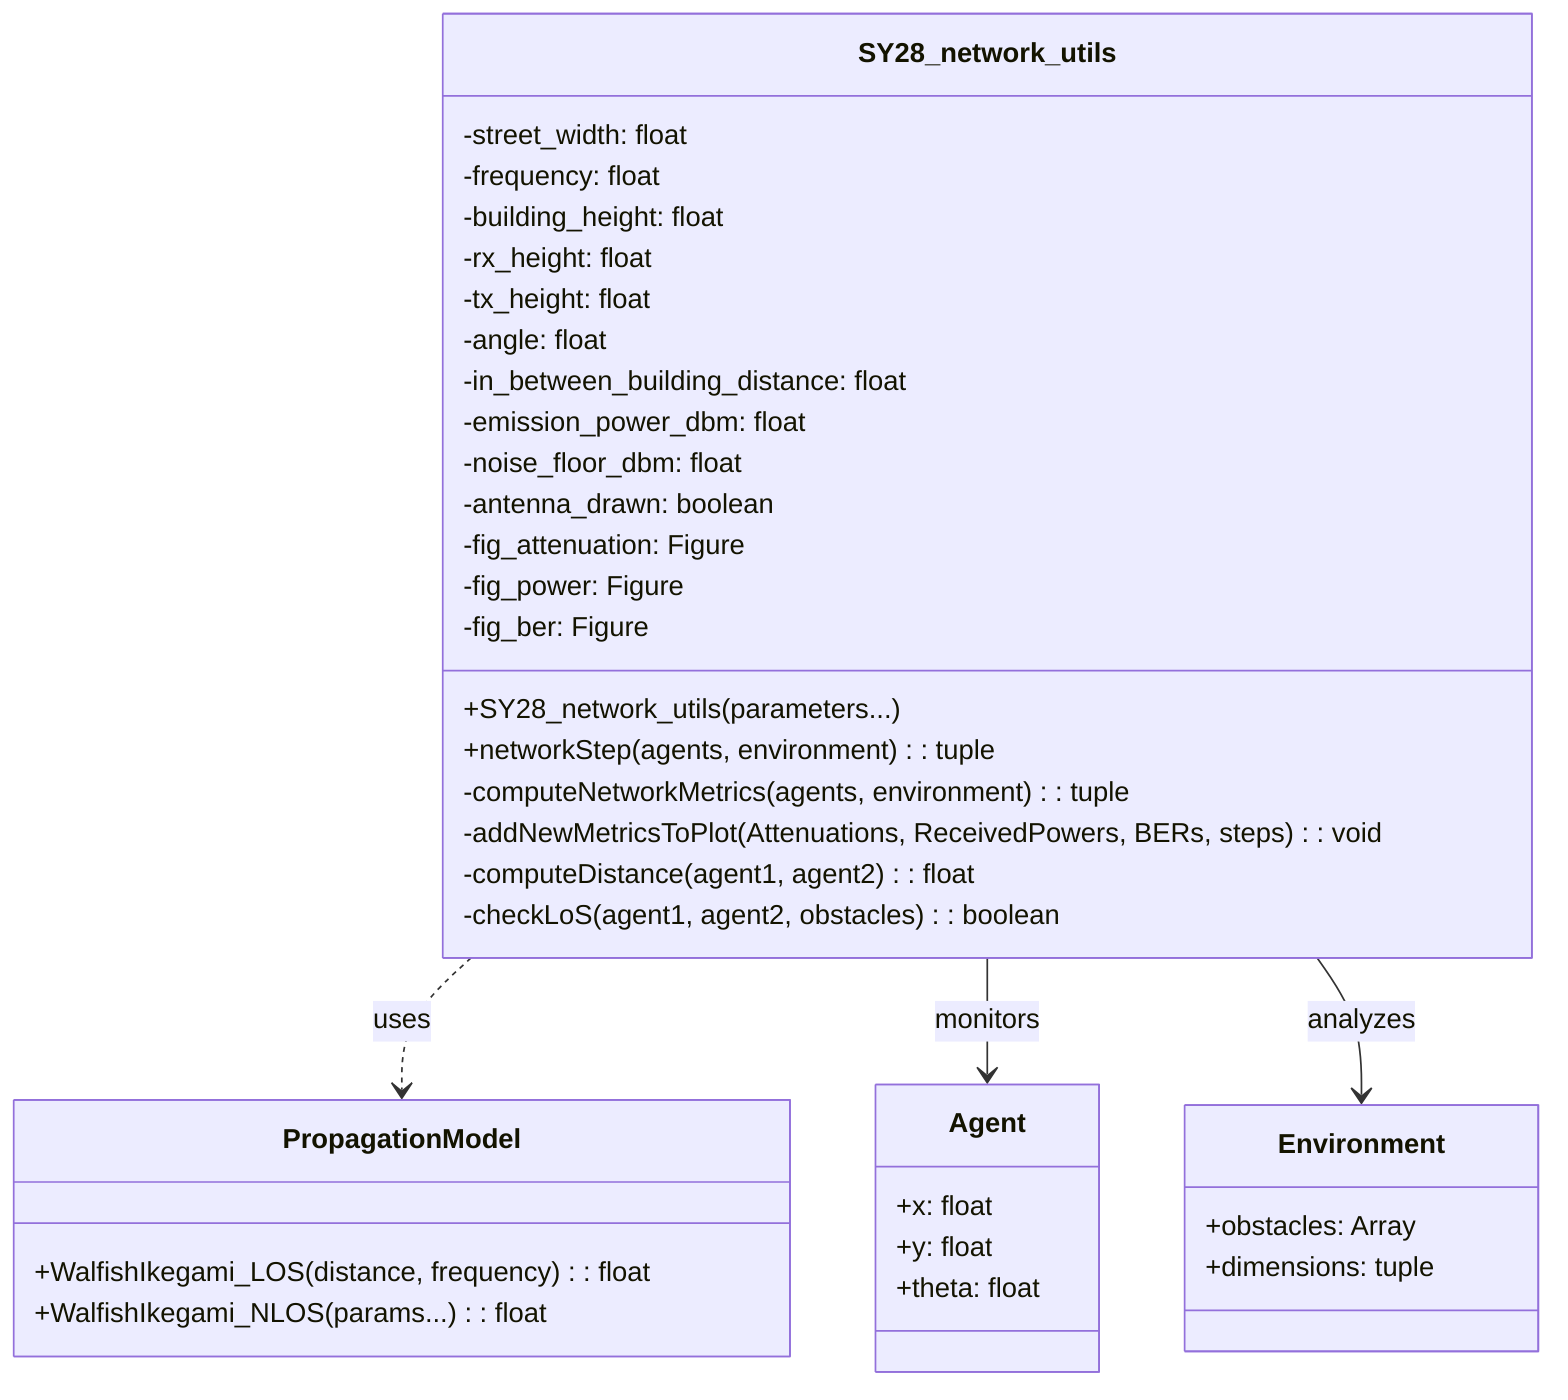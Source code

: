 classDiagram
    class SY28_network_utils {
        -street_width: float
        -frequency: float
        -building_height: float
        -rx_height: float
        -tx_height: float
        -angle: float
        -in_between_building_distance: float
        -emission_power_dbm: float
        -noise_floor_dbm: float
        -antenna_drawn: boolean
        -fig_attenuation: Figure
        -fig_power: Figure
        -fig_ber: Figure
        +SY28_network_utils(parameters...)
        +networkStep(agents, environment): tuple
        -computeNetworkMetrics(agents, environment): tuple
        -addNewMetricsToPlot(Attenuations, ReceivedPowers, BERs, steps): void
        -computeDistance(agent1, agent2): float
        -checkLoS(agent1, agent2, obstacles): boolean
    }

    class PropagationModel {
        +WalfishIkegami_LOS(distance, frequency): float
        +WalfishIkegami_NLOS(params...): float
    }

    class Agent {
        +x: float
        +y: float
        +theta: float
    }

    class Environment {
        +obstacles: Array
        +dimensions: tuple
    }

    SY28_network_utils ..> PropagationModel: uses
    SY28_network_utils --> Agent: monitors
    SY28_network_utils --> Environment: analyzes
